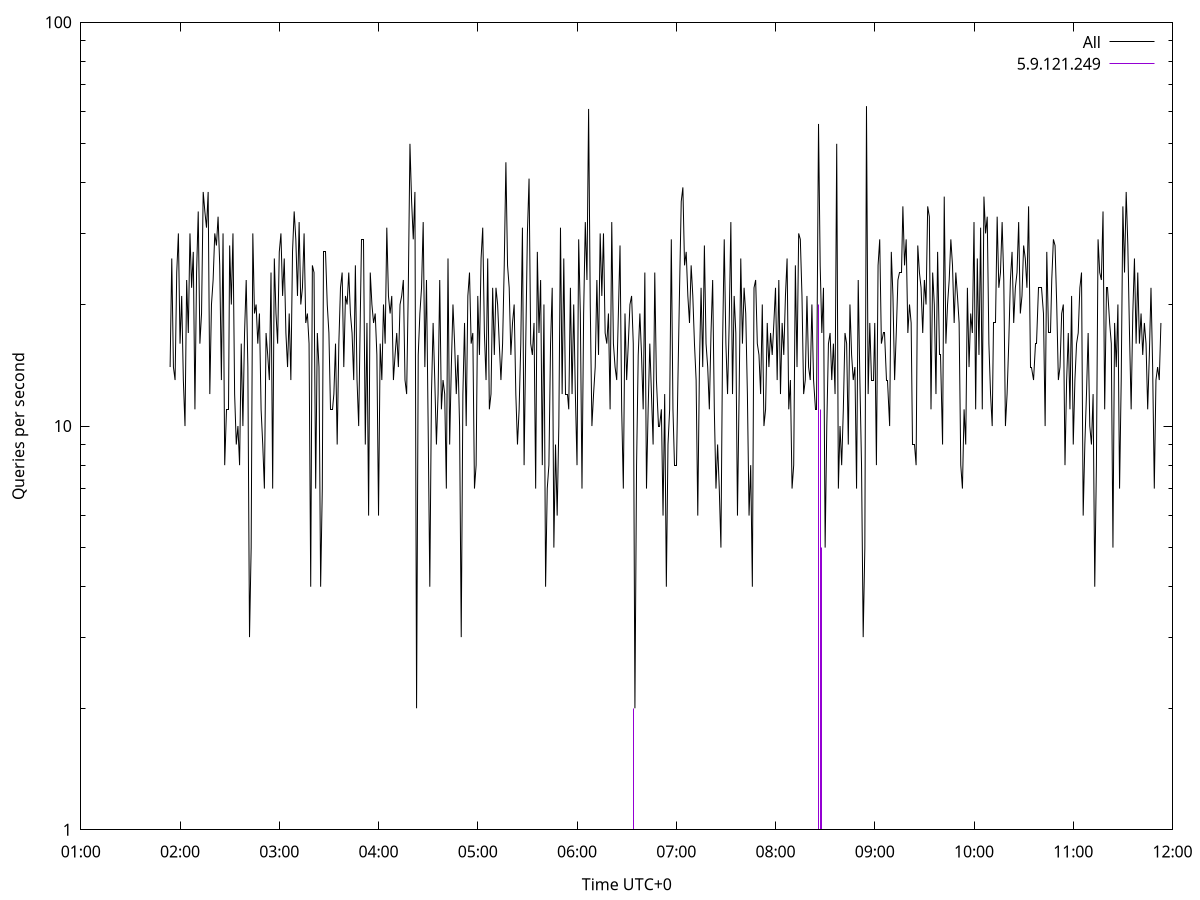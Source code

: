 set terminal pngcairo size 1024,768
set output 'Sun Jan  7 08:01:54 2024.png'
set ylabel 'Queries per second'
set xlabel 'Time UTC+0'
set xdata time
set timefmt "%s"
set log y
plot \
'-' using 1:2 linecolor 0 linetype 2 with lines title 'All', \
'-' using 1:2 linecolor 1 linetype 3 with impulses title "5.9.121.249"
1704589314 14
1704589315 26
1704589316 14
1704589317 13
1704589318 24
1704589319 30
1704589320 16
1704589321 21
1704589322 13
1704589323 10
1704589324 23
1704589325 17
1704589326 30
1704589327 22
1704589328 27
1704589329 11
1704589330 24
1704589331 34
1704589332 16
1704589333 19
1704589334 38
1704589335 34
1704589336 31
1704589337 38
1704589338 12
1704589339 20
1704589340 23
1704589341 30
1704589342 28
1704589343 33
1704589344 25
1704589345 13
1704589346 30
1704589347 8
1704589348 11
1704589349 11
1704589350 28
1704589351 20
1704589352 30
1704589353 12
1704589354 9
1704589355 10
1704589356 8
1704589357 16
1704589358 10
1704589359 17
1704589360 23
1704589361 14
1704589362 3
1704589363 5
1704589364 30
1704589365 19
1704589366 20
1704589367 16
1704589368 19
1704589369 11
1704589370 9
1704589371 7
1704589372 17
1704589373 15
1704589374 13
1704589375 24
1704589376 7
1704589377 26
1704589378 19
1704589379 16
1704589380 27
1704589381 30
1704589382 21
1704589383 26
1704589384 17
1704589385 14
1704589386 19
1704589387 13
1704589388 27
1704589389 34
1704589390 29
1704589391 21
1704589392 32
1704589393 20
1704589394 22
1704589395 30
1704589396 18
1704589397 19
1704589398 16
1704589399 4
1704589400 25
1704589401 24
1704589402 7
1704589403 17
1704589404 14
1704589405 4
1704589406 7
1704589407 27
1704589408 27
1704589409 20
1704589410 17
1704589411 11
1704589412 11
1704589413 12
1704589414 16
1704589415 9
1704589416 16
1704589417 22
1704589418 24
1704589419 14
1704589420 21
1704589421 20
1704589422 24
1704589423 19
1704589424 17
1704589425 13
1704589426 25
1704589427 13
1704589428 10
1704589429 19
1704589430 29
1704589431 29
1704589432 9
1704589433 18
1704589434 6
1704589435 24
1704589436 20
1704589437 18
1704589438 19
1704589439 15
1704589440 6
1704589441 16
1704589442 13
1704589443 20
1704589444 16
1704589445 31
1704589446 21
1704589447 19
1704589448 21
1704589449 13
1704589450 15
1704589451 17
1704589452 14
1704589453 20
1704589454 21
1704589455 23
1704589456 13
1704589457 12
1704589458 22
1704589459 50
1704589460 36
1704589461 29
1704589462 38
1704589463 2
1704589464 15
1704589465 19
1704589466 22
1704589467 32
1704589468 14
1704589469 23
1704589470 10
1704589471 4
1704589472 12
1704589473 18
1704589474 13
1704589475 9
1704589476 12
1704589477 23
1704589478 11
1704589479 13
1704589480 12
1704589481 7
1704589482 26
1704589483 9
1704589484 14
1704589485 20
1704589486 16
1704589487 12
1704589488 15
1704589489 10
1704589490 3
1704589491 12
1704589492 18
1704589493 10
1704589494 21
1704589495 24
1704589496 16
1704589497 17
1704589498 7
1704589499 8
1704589500 21
1704589501 15
1704589502 26
1704589503 31
1704589504 17
1704589505 13
1704589506 26
1704589507 11
1704589508 12
1704589509 22
1704589510 15
1704589511 22
1704589512 20
1704589513 16
1704589514 13
1704589515 16
1704589516 25
1704589517 45
1704589518 25
1704589519 22
1704589520 15
1704589521 18
1704589522 20
1704589523 12
1704589524 9
1704589525 11
1704589526 16
1704589527 31
1704589528 8
1704589529 16
1704589530 30
1704589531 41
1704589532 16
1704589533 15
1704589534 18
1704589535 7
1704589536 27
1704589537 17
1704589538 23
1704589539 8
1704589540 20
1704589541 4
1704589542 7
1704589543 8
1704589544 16
1704589545 22
1704589546 5
1704589547 9
1704589548 6
1704589549 10
1704589550 31
1704589551 12
1704589552 26
1704589553 12
1704589554 12
1704589555 11
1704589556 22
1704589557 12
1704589558 20
1704589559 12
1704589560 8
1704589561 29
1704589562 19
1704589563 7
1704589564 19
1704589565 32
1704589566 23
1704589567 61
1704589568 20
1704589569 10
1704589570 12
1704589571 14
1704589572 23
1704589573 15
1704589574 30
1704589575 21
1704589576 30
1704589577 17
1704589578 16
1704589579 19
1704589580 11
1704589581 32
1704589582 16
1704589583 14
1704589584 13
1704589585 19
1704589586 28
1704589587 11
1704589588 7
1704589589 19
1704589590 13
1704589591 16
1704589592 20
1704589593 21
1704589594 16
1704589595 2
1704589596 8
1704589597 15
1704589598 19
1704589599 15
1704589600 11
1704589601 24
1704589602 7
1704589603 11
1704589604 16
1704589605 12
1704589606 9
1704589607 24
1704589608 13
1704589609 10
1704589610 10
1704589611 11
1704589612 6
1704589613 12
1704589614 4
1704589615 9
1704589616 11
1704589617 29
1704589618 11
1704589619 8
1704589620 8
1704589621 13
1704589622 22
1704589623 36
1704589624 39
1704589625 25
1704589626 27
1704589627 21
1704589628 18
1704589629 25
1704589630 21
1704589631 16
1704589632 13
1704589633 6
1704589634 14
1704589635 22
1704589636 14
1704589637 28
1704589638 16
1704589639 14
1704589640 11
1704589641 17
1704589642 23
1704589643 11
1704589644 7
1704589645 9
1704589646 7
1704589647 5
1704589648 16
1704589649 29
1704589650 16
1704589651 12
1704589652 18
1704589653 32
1704589654 12
1704589655 21
1704589656 17
1704589657 6
1704589658 12
1704589659 26
1704589660 16
1704589661 22
1704589662 19
1704589663 12
1704589664 6
1704589665 8
1704589666 4
1704589667 22
1704589668 23
1704589669 16
1704589670 15
1704589671 12
1704589672 20
1704589673 10
1704589674 11
1704589675 18
1704589676 14
1704589677 17
1704589678 15
1704589679 18
1704589680 22
1704589681 13
1704589682 23
1704589683 12
1704589684 18
1704589685 15
1704589686 21
1704589687 26
1704589688 11
1704589689 13
1704589690 7
1704589691 8
1704589692 25
1704589693 14
1704589694 30
1704589695 29
1704589696 21
1704589697 12
1704589698 13
1704589699 21
1704589700 14
1704589701 13
1704589702 20
1704589703 13
1704589704 11
1704589705 11
1704589706 56
1704589707 25
1704589708 17
1704589709 22
1704589710 5
1704589711 10
1704589712 16
1704589713 17
1704589714 13
1704589715 16
1704589716 12
1704589717 50
1704589718 7
1704589719 10
1704589720 8
1704589721 11
1704589722 17
1704589723 16
1704589724 9
1704589725 20
1704589726 15
1704589727 13
1704589728 14
1704589729 7
1704589730 23
1704589731 13
1704589732 8
1704589733 3
1704589734 5
1704589735 62
1704589736 12
1704589737 18
1704589738 13
1704589739 13
1704589740 18
1704589741 8
1704589742 25
1704589743 29
1704589744 16
1704589745 17
1704589746 17
1704589747 13
1704589748 13
1704589749 10
1704589750 27
1704589751 21
1704589752 13
1704589753 17
1704589754 23
1704589755 24
1704589756 24
1704589757 35
1704589758 25
1704589759 29
1704589760 17
1704589761 20
1704589762 18
1704589763 9
1704589764 9
1704589765 8
1704589766 28
1704589767 24
1704589768 22
1704589769 17
1704589770 23
1704589771 20
1704589772 35
1704589773 33
1704589774 11
1704589775 24
1704589776 20
1704589777 12
1704589778 27
1704589779 15
1704589780 15
1704589781 9
1704589782 37
1704589783 16
1704589784 20
1704589785 23
1704589786 29
1704589787 25
1704589788 18
1704589789 24
1704589790 21
1704589791 18
1704589792 8
1704589793 7
1704589794 11
1704589795 9
1704589796 22
1704589797 14
1704589798 19
1704589799 17
1704589800 32
1704589801 11
1704589802 26
1704589803 15
1704589804 31
1704589805 11
1704589806 37
1704589807 30
1704589808 33
1704589809 16
1704589810 12
1704589811 10
1704589812 18
1704589813 18
1704589814 33
1704589815 22
1704589816 24
1704589817 32
1704589818 23
1704589819 10
1704589820 12
1704589821 16
1704589822 23
1704589823 27
1704589824 18
1704589825 22
1704589826 24
1704589827 32
1704589828 19
1704589829 21
1704589830 28
1704589831 26
1704589832 22
1704589833 35
1704589834 14
1704589835 14
1704589836 13
1704589837 16
1704589838 16
1704589839 22
1704589840 22
1704589841 22
1704589842 19
1704589843 10
1704589844 27
1704589845 17
1704589846 17
1704589847 23
1704589848 29
1704589849 28
1704589850 20
1704589851 13
1704589852 14
1704589853 19
1704589854 20
1704589855 8
1704589856 13
1704589857 17
1704589858 11
1704589859 21
1704589860 9
1704589861 13
1704589862 16
1704589863 17
1704589864 22
1704589865 24
1704589866 6
1704589867 9
1704589868 12
1704589869 17
1704589870 10
1704589871 9
1704589872 12
1704589873 4
1704589874 8
1704589875 29
1704589876 24
1704589877 23
1704589878 34
1704589879 11
1704589880 22
1704589881 22
1704589882 18
1704589883 16
1704589884 5
1704589885 18
1704589886 14
1704589887 20
1704589888 7
1704589889 13
1704589890 35
1704589891 24
1704589892 38
1704589893 28
1704589894 17
1704589895 11
1704589896 19
1704589897 26
1704589898 16
1704589899 24
1704589900 16
1704589901 19
1704589902 15
1704589903 18
1704589904 16
1704589905 11
1704589906 15
1704589907 22
1704589908 14
1704589909 7
1704589910 13
1704589911 14
1704589912 13
1704589913 18

e
1704589594 2
1704589706 20
1704589707 11
1704589708 5

e

